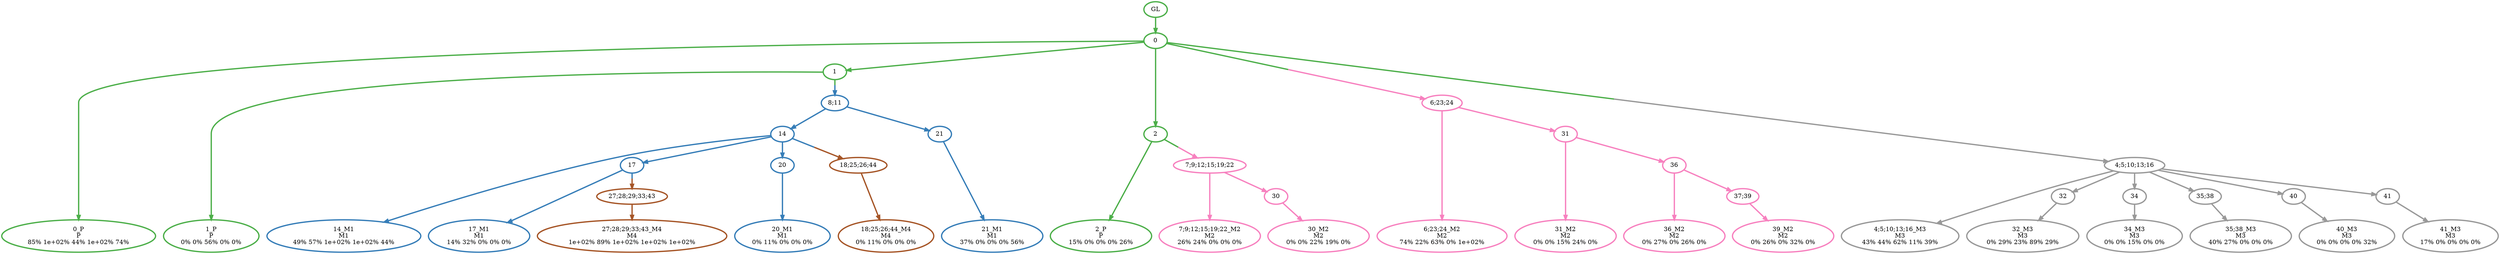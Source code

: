 digraph T {
	{
		rank=same
		41 [penwidth=3,colorscheme=set19,color=3,label="0_P\nP\n85% 1e+02% 44% 1e+02% 74%"]
		39 [penwidth=3,colorscheme=set19,color=3,label="1_P\nP\n0% 0% 56% 0% 0%"]
		37 [penwidth=3,colorscheme=set19,color=3,label="2_P\nP\n15% 0% 0% 0% 26%"]
		35 [penwidth=3,colorscheme=set19,color=2,label="14_M1\nM1\n49% 57% 1e+02% 1e+02% 44%"]
		33 [penwidth=3,colorscheme=set19,color=2,label="17_M1\nM1\n14% 32% 0% 0% 0%"]
		31 [penwidth=3,colorscheme=set19,color=2,label="20_M1\nM1\n0% 11% 0% 0% 0%"]
		29 [penwidth=3,colorscheme=set19,color=2,label="21_M1\nM1\n37% 0% 0% 0% 56%"]
		28 [penwidth=3,colorscheme=set19,color=8,label="7;9;12;15;19;22_M2\nM2\n26% 24% 0% 0% 0%"]
		26 [penwidth=3,colorscheme=set19,color=8,label="30_M2\nM2\n0% 0% 22% 19% 0%"]
		25 [penwidth=3,colorscheme=set19,color=8,label="6;23;24_M2\nM2\n74% 22% 63% 0% 1e+02%"]
		23 [penwidth=3,colorscheme=set19,color=8,label="31_M2\nM2\n0% 0% 15% 24% 0%"]
		21 [penwidth=3,colorscheme=set19,color=8,label="36_M2\nM2\n0% 27% 0% 26% 0%"]
		19 [penwidth=3,colorscheme=set19,color=8,label="39_M2\nM2\n0% 26% 0% 32% 0%"]
		18 [penwidth=3,colorscheme=set19,color=9,label="4;5;10;13;16_M3\nM3\n43% 44% 62% 11% 39%"]
		16 [penwidth=3,colorscheme=set19,color=9,label="32_M3\nM3\n0% 29% 23% 89% 29%"]
		14 [penwidth=3,colorscheme=set19,color=9,label="34_M3\nM3\n0% 0% 15% 0% 0%"]
		12 [penwidth=3,colorscheme=set19,color=9,label="35;38_M3\nM3\n40% 27% 0% 0% 0%"]
		10 [penwidth=3,colorscheme=set19,color=9,label="40_M3\nM3\n0% 0% 0% 0% 32%"]
		8 [penwidth=3,colorscheme=set19,color=9,label="41_M3\nM3\n17% 0% 0% 0% 0%"]
		7 [penwidth=3,colorscheme=set19,color=7,label="27;28;29;33;43_M4\nM4\n1e+02% 89% 1e+02% 1e+02% 1e+02%"]
		6 [penwidth=3,colorscheme=set19,color=7,label="18;25;26;44_M4\nM4\n0% 11% 0% 0% 0%"]
	}
	43 [penwidth=3,colorscheme=set19,color=3,label="GL"]
	42 [penwidth=3,colorscheme=set19,color=3,label="0"]
	40 [penwidth=3,colorscheme=set19,color=3,label="1"]
	38 [penwidth=3,colorscheme=set19,color=3,label="2"]
	36 [penwidth=3,colorscheme=set19,color=2,label="14"]
	34 [penwidth=3,colorscheme=set19,color=2,label="17"]
	32 [penwidth=3,colorscheme=set19,color=2,label="20"]
	30 [penwidth=3,colorscheme=set19,color=2,label="21"]
	27 [penwidth=3,colorscheme=set19,color=8,label="30"]
	24 [penwidth=3,colorscheme=set19,color=8,label="31"]
	22 [penwidth=3,colorscheme=set19,color=8,label="36"]
	20 [penwidth=3,colorscheme=set19,color=8,label="37;39"]
	17 [penwidth=3,colorscheme=set19,color=9,label="32"]
	15 [penwidth=3,colorscheme=set19,color=9,label="34"]
	13 [penwidth=3,colorscheme=set19,color=9,label="35;38"]
	11 [penwidth=3,colorscheme=set19,color=9,label="40"]
	9 [penwidth=3,colorscheme=set19,color=9,label="41"]
	5 [penwidth=3,colorscheme=set19,color=7,label="18;25;26;44"]
	4 [penwidth=3,colorscheme=set19,color=7,label="27;28;29;33;43"]
	3 [penwidth=3,colorscheme=set19,color=8,label="6;23;24"]
	2 [penwidth=3,colorscheme=set19,color=8,label="7;9;12;15;19;22"]
	1 [penwidth=3,colorscheme=set19,color=9,label="4;5;10;13;16"]
	0 [penwidth=3,colorscheme=set19,color=2,label="8;11"]
	43 -> 42 [penwidth=3,colorscheme=set19,color=3]
	42 -> 41 [penwidth=3,colorscheme=set19,color=3]
	42 -> 40 [penwidth=3,colorscheme=set19,color=3]
	42 -> 38 [penwidth=3,colorscheme=set19,color=3]
	42 -> 1 [penwidth=3,colorscheme=set19,color="3;0.5:9"]
	42 -> 3 [penwidth=3,colorscheme=set19,color="3;0.5:8"]
	40 -> 39 [penwidth=3,colorscheme=set19,color=3]
	40 -> 0 [penwidth=3,colorscheme=set19,color="3;0.5:2"]
	38 -> 37 [penwidth=3,colorscheme=set19,color=3]
	38 -> 2 [penwidth=3,colorscheme=set19,color="3;0.5:8"]
	36 -> 35 [penwidth=3,colorscheme=set19,color=2]
	36 -> 34 [penwidth=3,colorscheme=set19,color=2]
	36 -> 32 [penwidth=3,colorscheme=set19,color=2]
	36 -> 5 [penwidth=3,colorscheme=set19,color="2;0.5:7"]
	34 -> 33 [penwidth=3,colorscheme=set19,color=2]
	34 -> 4 [penwidth=3,colorscheme=set19,color="2;0.5:7"]
	32 -> 31 [penwidth=3,colorscheme=set19,color=2]
	30 -> 29 [penwidth=3,colorscheme=set19,color=2]
	27 -> 26 [penwidth=3,colorscheme=set19,color=8]
	24 -> 23 [penwidth=3,colorscheme=set19,color=8]
	24 -> 22 [penwidth=3,colorscheme=set19,color=8]
	22 -> 21 [penwidth=3,colorscheme=set19,color=8]
	22 -> 20 [penwidth=3,colorscheme=set19,color=8]
	20 -> 19 [penwidth=3,colorscheme=set19,color=8]
	17 -> 16 [penwidth=3,colorscheme=set19,color=9]
	15 -> 14 [penwidth=3,colorscheme=set19,color=9]
	13 -> 12 [penwidth=3,colorscheme=set19,color=9]
	11 -> 10 [penwidth=3,colorscheme=set19,color=9]
	9 -> 8 [penwidth=3,colorscheme=set19,color=9]
	5 -> 6 [penwidth=3,colorscheme=set19,color=7]
	4 -> 7 [penwidth=3,colorscheme=set19,color=7]
	3 -> 25 [penwidth=3,colorscheme=set19,color=8]
	3 -> 24 [penwidth=3,colorscheme=set19,color=8]
	2 -> 28 [penwidth=3,colorscheme=set19,color=8]
	2 -> 27 [penwidth=3,colorscheme=set19,color=8]
	1 -> 18 [penwidth=3,colorscheme=set19,color=9]
	1 -> 17 [penwidth=3,colorscheme=set19,color=9]
	1 -> 15 [penwidth=3,colorscheme=set19,color=9]
	1 -> 13 [penwidth=3,colorscheme=set19,color=9]
	1 -> 11 [penwidth=3,colorscheme=set19,color=9]
	1 -> 9 [penwidth=3,colorscheme=set19,color=9]
	0 -> 36 [penwidth=3,colorscheme=set19,color=2]
	0 -> 30 [penwidth=3,colorscheme=set19,color=2]
}
